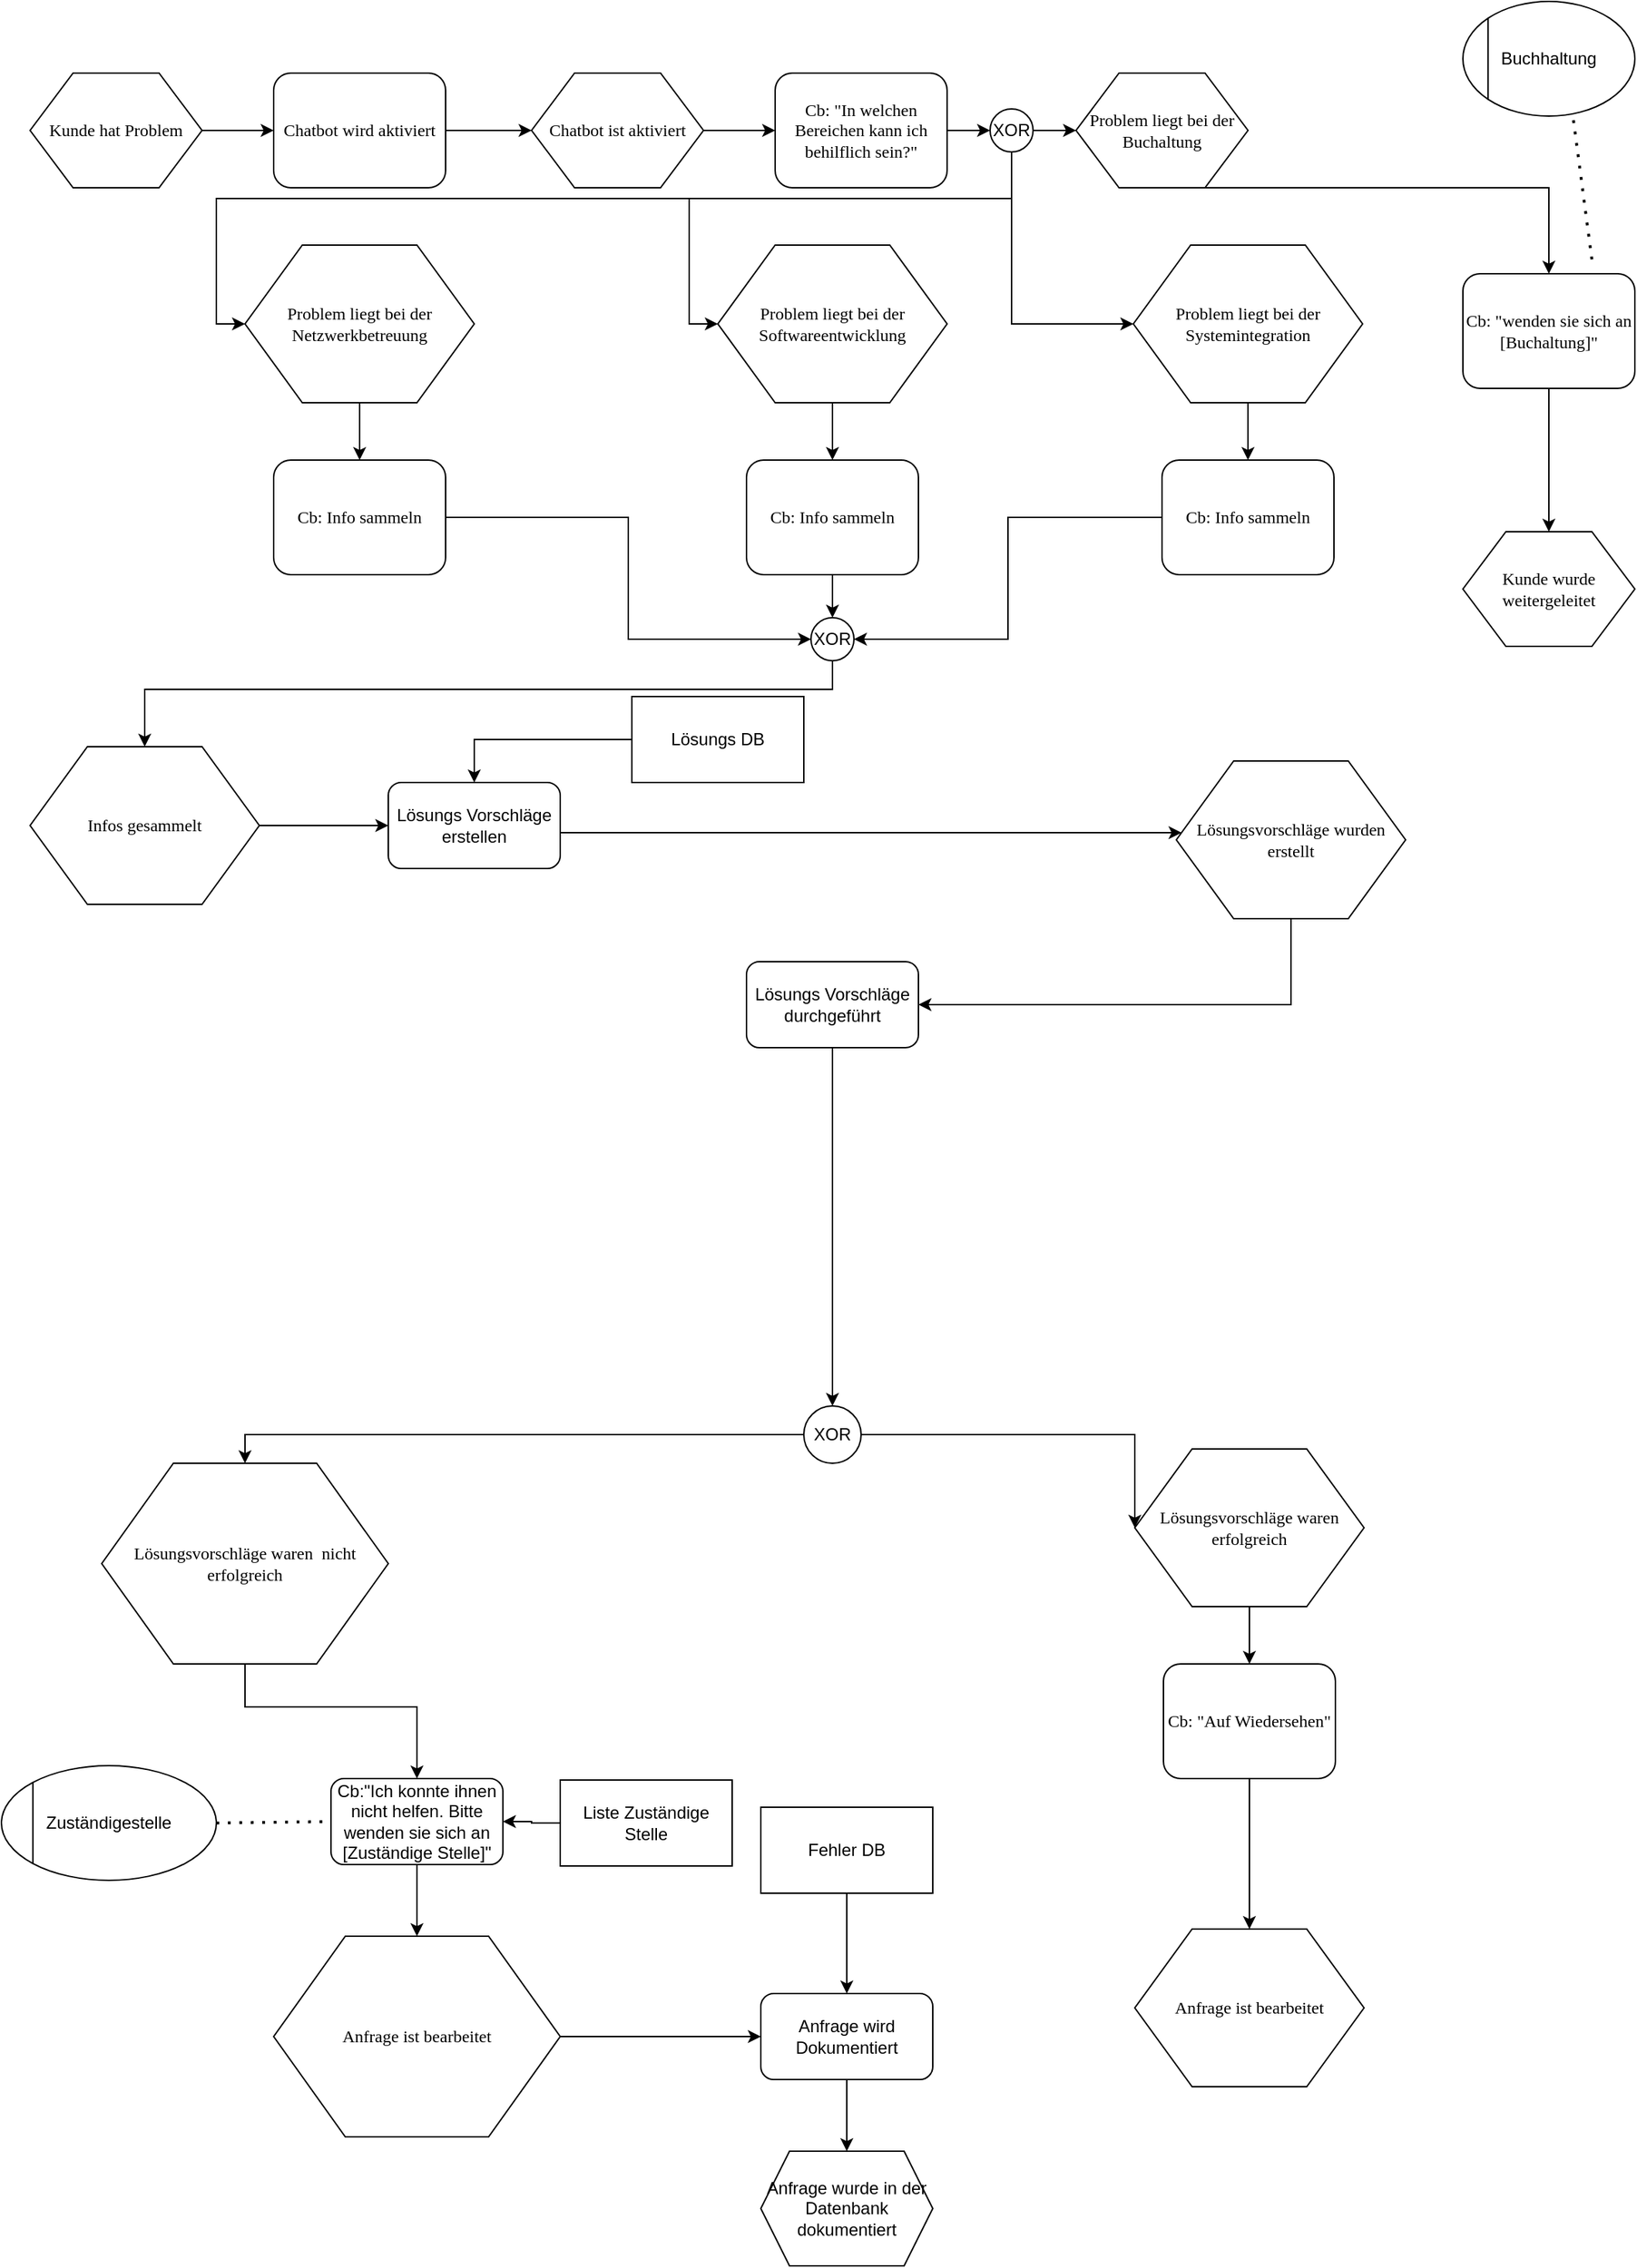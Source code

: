 <mxfile version="21.3.7" type="device">
  <diagram name="Page-1" id="8ce9d11a-91a2-4d17-14d8-a56ed91bf033">
    <mxGraphModel dx="1434" dy="746" grid="1" gridSize="10" guides="1" tooltips="1" connect="1" arrows="1" fold="1" page="1" pageScale="1" pageWidth="1169" pageHeight="827" background="none" math="0" shadow="0">
      <root>
        <mxCell id="0" />
        <mxCell id="1" parent="0" />
        <mxCell id="FxT-cGrU2t-Nwr7H7iX4-25" value="" style="edgeStyle=orthogonalEdgeStyle;rounded=0;orthogonalLoop=1;jettySize=auto;html=1;" parent="1" source="17ea667e15c223fc-1" target="17ea667e15c223fc-7" edge="1">
          <mxGeometry relative="1" as="geometry" />
        </mxCell>
        <mxCell id="17ea667e15c223fc-1" value="Kunde hat Problem" style="shape=hexagon;perimeter=hexagonPerimeter;whiteSpace=wrap;html=1;rounded=0;shadow=0;labelBackgroundColor=none;strokeWidth=1;fontFamily=Verdana;fontSize=12;align=center;" parent="1" vertex="1">
          <mxGeometry x="30" y="60" width="120" height="80" as="geometry" />
        </mxCell>
        <mxCell id="FxT-cGrU2t-Nwr7H7iX4-27" value="" style="edgeStyle=orthogonalEdgeStyle;rounded=0;orthogonalLoop=1;jettySize=auto;html=1;" parent="1" source="17ea667e15c223fc-7" target="FxT-cGrU2t-Nwr7H7iX4-26" edge="1">
          <mxGeometry relative="1" as="geometry" />
        </mxCell>
        <mxCell id="17ea667e15c223fc-7" value="Chatbot wird aktiviert" style="rounded=1;whiteSpace=wrap;html=1;shadow=0;labelBackgroundColor=none;strokeWidth=1;fontFamily=Verdana;fontSize=12;align=center;" parent="1" vertex="1">
          <mxGeometry x="200" y="60" width="120" height="80" as="geometry" />
        </mxCell>
        <mxCell id="FxT-cGrU2t-Nwr7H7iX4-29" value="" style="edgeStyle=orthogonalEdgeStyle;rounded=0;orthogonalLoop=1;jettySize=auto;html=1;" parent="1" source="FxT-cGrU2t-Nwr7H7iX4-26" target="FxT-cGrU2t-Nwr7H7iX4-28" edge="1">
          <mxGeometry relative="1" as="geometry" />
        </mxCell>
        <mxCell id="FxT-cGrU2t-Nwr7H7iX4-26" value="Chatbot ist aktiviert " style="shape=hexagon;perimeter=hexagonPerimeter;whiteSpace=wrap;html=1;rounded=0;shadow=0;labelBackgroundColor=none;strokeWidth=1;fontFamily=Verdana;fontSize=12;align=center;" parent="1" vertex="1">
          <mxGeometry x="380" y="60" width="120" height="80" as="geometry" />
        </mxCell>
        <mxCell id="FxT-cGrU2t-Nwr7H7iX4-32" value="" style="edgeStyle=orthogonalEdgeStyle;rounded=0;orthogonalLoop=1;jettySize=auto;html=1;" parent="1" source="FxT-cGrU2t-Nwr7H7iX4-28" target="FxT-cGrU2t-Nwr7H7iX4-31" edge="1">
          <mxGeometry relative="1" as="geometry" />
        </mxCell>
        <mxCell id="FxT-cGrU2t-Nwr7H7iX4-28" value="Cb: &quot;In welchen Bereichen kann ich behilflich sein?&quot;" style="rounded=1;whiteSpace=wrap;html=1;shadow=0;labelBackgroundColor=none;strokeWidth=1;fontFamily=Verdana;fontSize=12;align=center;" parent="1" vertex="1">
          <mxGeometry x="550" y="60" width="120" height="80" as="geometry" />
        </mxCell>
        <mxCell id="FxT-cGrU2t-Nwr7H7iX4-34" value="" style="edgeStyle=orthogonalEdgeStyle;rounded=0;orthogonalLoop=1;jettySize=auto;html=1;" parent="1" source="FxT-cGrU2t-Nwr7H7iX4-31" target="FxT-cGrU2t-Nwr7H7iX4-33" edge="1">
          <mxGeometry relative="1" as="geometry" />
        </mxCell>
        <mxCell id="FxT-cGrU2t-Nwr7H7iX4-42" style="edgeStyle=orthogonalEdgeStyle;rounded=0;orthogonalLoop=1;jettySize=auto;html=1;exitX=0.5;exitY=1;exitDx=0;exitDy=0;entryX=0;entryY=0.5;entryDx=0;entryDy=0;" parent="1" source="FxT-cGrU2t-Nwr7H7iX4-31" target="FxT-cGrU2t-Nwr7H7iX4-39" edge="1">
          <mxGeometry relative="1" as="geometry" />
        </mxCell>
        <mxCell id="FxT-cGrU2t-Nwr7H7iX4-43" style="edgeStyle=orthogonalEdgeStyle;rounded=0;orthogonalLoop=1;jettySize=auto;html=1;exitX=0.5;exitY=1;exitDx=0;exitDy=0;entryX=0;entryY=0.5;entryDx=0;entryDy=0;" parent="1" source="FxT-cGrU2t-Nwr7H7iX4-31" target="FxT-cGrU2t-Nwr7H7iX4-40" edge="1">
          <mxGeometry relative="1" as="geometry" />
        </mxCell>
        <mxCell id="FxT-cGrU2t-Nwr7H7iX4-44" style="edgeStyle=orthogonalEdgeStyle;rounded=0;orthogonalLoop=1;jettySize=auto;html=1;exitX=0.5;exitY=1;exitDx=0;exitDy=0;entryX=0;entryY=0.5;entryDx=0;entryDy=0;" parent="1" source="FxT-cGrU2t-Nwr7H7iX4-31" target="FxT-cGrU2t-Nwr7H7iX4-41" edge="1">
          <mxGeometry relative="1" as="geometry" />
        </mxCell>
        <mxCell id="FxT-cGrU2t-Nwr7H7iX4-31" value="XOR" style="ellipse;whiteSpace=wrap;html=1;aspect=fixed;" parent="1" vertex="1">
          <mxGeometry x="700" y="85" width="30" height="30" as="geometry" />
        </mxCell>
        <mxCell id="FxT-cGrU2t-Nwr7H7iX4-37" value="" style="edgeStyle=orthogonalEdgeStyle;rounded=0;orthogonalLoop=1;jettySize=auto;html=1;" parent="1" source="FxT-cGrU2t-Nwr7H7iX4-33" target="FxT-cGrU2t-Nwr7H7iX4-36" edge="1">
          <mxGeometry relative="1" as="geometry">
            <Array as="points">
              <mxPoint x="1090" y="140" />
            </Array>
          </mxGeometry>
        </mxCell>
        <mxCell id="FxT-cGrU2t-Nwr7H7iX4-33" value="Problem liegt bei der Buchaltung" style="shape=hexagon;perimeter=hexagonPerimeter;whiteSpace=wrap;html=1;rounded=0;shadow=0;labelBackgroundColor=none;strokeWidth=1;fontFamily=Verdana;fontSize=12;align=center;" parent="1" vertex="1">
          <mxGeometry x="760" y="60" width="120" height="80" as="geometry" />
        </mxCell>
        <mxCell id="FxT-cGrU2t-Nwr7H7iX4-35" value="Kunde wurde weitergeleitet" style="shape=hexagon;perimeter=hexagonPerimeter;whiteSpace=wrap;html=1;rounded=0;shadow=0;labelBackgroundColor=none;strokeWidth=1;fontFamily=Verdana;fontSize=12;align=center;" parent="1" vertex="1">
          <mxGeometry x="1030" y="380" width="120" height="80" as="geometry" />
        </mxCell>
        <mxCell id="FxT-cGrU2t-Nwr7H7iX4-38" value="" style="edgeStyle=orthogonalEdgeStyle;rounded=0;orthogonalLoop=1;jettySize=auto;html=1;" parent="1" source="FxT-cGrU2t-Nwr7H7iX4-36" target="FxT-cGrU2t-Nwr7H7iX4-35" edge="1">
          <mxGeometry relative="1" as="geometry" />
        </mxCell>
        <mxCell id="FxT-cGrU2t-Nwr7H7iX4-36" value="Cb: &quot;wenden sie sich an [Buchaltung]&quot;" style="rounded=1;whiteSpace=wrap;html=1;shadow=0;labelBackgroundColor=none;strokeWidth=1;fontFamily=Verdana;fontSize=12;align=center;" parent="1" vertex="1">
          <mxGeometry x="1030" y="200" width="120" height="80" as="geometry" />
        </mxCell>
        <mxCell id="FxT-cGrU2t-Nwr7H7iX4-52" value="" style="edgeStyle=orthogonalEdgeStyle;rounded=0;orthogonalLoop=1;jettySize=auto;html=1;" parent="1" source="FxT-cGrU2t-Nwr7H7iX4-39" target="FxT-cGrU2t-Nwr7H7iX4-49" edge="1">
          <mxGeometry relative="1" as="geometry" />
        </mxCell>
        <mxCell id="FxT-cGrU2t-Nwr7H7iX4-39" value="Problem liegt bei der Systemintegration" style="shape=hexagon;perimeter=hexagonPerimeter;whiteSpace=wrap;html=1;rounded=0;shadow=0;labelBackgroundColor=none;strokeWidth=1;fontFamily=Verdana;fontSize=12;align=center;" parent="1" vertex="1">
          <mxGeometry x="800" y="180" width="160" height="110" as="geometry" />
        </mxCell>
        <mxCell id="FxT-cGrU2t-Nwr7H7iX4-50" value="" style="edgeStyle=orthogonalEdgeStyle;rounded=0;orthogonalLoop=1;jettySize=auto;html=1;" parent="1" source="FxT-cGrU2t-Nwr7H7iX4-40" target="FxT-cGrU2t-Nwr7H7iX4-47" edge="1">
          <mxGeometry relative="1" as="geometry" />
        </mxCell>
        <mxCell id="FxT-cGrU2t-Nwr7H7iX4-40" value="Problem liegt bei der Netzwerkbetreuung" style="shape=hexagon;perimeter=hexagonPerimeter;whiteSpace=wrap;html=1;rounded=0;shadow=0;labelBackgroundColor=none;strokeWidth=1;fontFamily=Verdana;fontSize=12;align=center;" parent="1" vertex="1">
          <mxGeometry x="180" y="180" width="160" height="110" as="geometry" />
        </mxCell>
        <mxCell id="FxT-cGrU2t-Nwr7H7iX4-51" value="" style="edgeStyle=orthogonalEdgeStyle;rounded=0;orthogonalLoop=1;jettySize=auto;html=1;" parent="1" source="FxT-cGrU2t-Nwr7H7iX4-41" target="FxT-cGrU2t-Nwr7H7iX4-48" edge="1">
          <mxGeometry relative="1" as="geometry" />
        </mxCell>
        <mxCell id="FxT-cGrU2t-Nwr7H7iX4-41" value="Problem liegt bei der Softwareentwicklung" style="shape=hexagon;perimeter=hexagonPerimeter;whiteSpace=wrap;html=1;rounded=0;shadow=0;labelBackgroundColor=none;strokeWidth=1;fontFamily=Verdana;fontSize=12;align=center;" parent="1" vertex="1">
          <mxGeometry x="510" y="180" width="160" height="110" as="geometry" />
        </mxCell>
        <mxCell id="FxT-cGrU2t-Nwr7H7iX4-54" value="" style="edgeStyle=orthogonalEdgeStyle;rounded=0;orthogonalLoop=1;jettySize=auto;html=1;entryX=0;entryY=0.5;entryDx=0;entryDy=0;" parent="1" source="FxT-cGrU2t-Nwr7H7iX4-47" target="uKI5_bGhDrdRXP6cDhs8-9" edge="1">
          <mxGeometry relative="1" as="geometry">
            <mxPoint x="260" y="480" as="targetPoint" />
          </mxGeometry>
        </mxCell>
        <mxCell id="FxT-cGrU2t-Nwr7H7iX4-47" value="Cb: Info sammeln" style="rounded=1;whiteSpace=wrap;html=1;shadow=0;labelBackgroundColor=none;strokeWidth=1;fontFamily=Verdana;fontSize=12;align=center;" parent="1" vertex="1">
          <mxGeometry x="200" y="330" width="120" height="80" as="geometry" />
        </mxCell>
        <mxCell id="FxT-cGrU2t-Nwr7H7iX4-57" value="" style="edgeStyle=orthogonalEdgeStyle;rounded=0;orthogonalLoop=1;jettySize=auto;html=1;entryX=0.5;entryY=0;entryDx=0;entryDy=0;" parent="1" source="FxT-cGrU2t-Nwr7H7iX4-48" target="uKI5_bGhDrdRXP6cDhs8-9" edge="1">
          <mxGeometry relative="1" as="geometry" />
        </mxCell>
        <mxCell id="FxT-cGrU2t-Nwr7H7iX4-48" value="Cb: Info sammeln" style="rounded=1;whiteSpace=wrap;html=1;shadow=0;labelBackgroundColor=none;strokeWidth=1;fontFamily=Verdana;fontSize=12;align=center;" parent="1" vertex="1">
          <mxGeometry x="530" y="330" width="120" height="80" as="geometry" />
        </mxCell>
        <mxCell id="FxT-cGrU2t-Nwr7H7iX4-58" value="" style="edgeStyle=orthogonalEdgeStyle;rounded=0;orthogonalLoop=1;jettySize=auto;html=1;entryX=1;entryY=0.5;entryDx=0;entryDy=0;" parent="1" source="FxT-cGrU2t-Nwr7H7iX4-49" target="uKI5_bGhDrdRXP6cDhs8-9" edge="1">
          <mxGeometry relative="1" as="geometry">
            <mxPoint x="720" y="480" as="targetPoint" />
          </mxGeometry>
        </mxCell>
        <mxCell id="FxT-cGrU2t-Nwr7H7iX4-49" value="Cb: Info sammeln" style="rounded=1;whiteSpace=wrap;html=1;shadow=0;labelBackgroundColor=none;strokeWidth=1;fontFamily=Verdana;fontSize=12;align=center;" parent="1" vertex="1">
          <mxGeometry x="820" y="330" width="120" height="80" as="geometry" />
        </mxCell>
        <mxCell id="FxT-cGrU2t-Nwr7H7iX4-65" value="" style="edgeStyle=orthogonalEdgeStyle;rounded=0;orthogonalLoop=1;jettySize=auto;html=1;entryX=0;entryY=0.5;entryDx=0;entryDy=0;" parent="1" source="FxT-cGrU2t-Nwr7H7iX4-55" target="FxT-cGrU2t-Nwr7H7iX4-60" edge="1">
          <mxGeometry relative="1" as="geometry">
            <mxPoint x="540" y="590" as="targetPoint" />
          </mxGeometry>
        </mxCell>
        <mxCell id="FxT-cGrU2t-Nwr7H7iX4-55" value="Infos gesammelt" style="shape=hexagon;perimeter=hexagonPerimeter;whiteSpace=wrap;html=1;rounded=0;shadow=0;labelBackgroundColor=none;strokeWidth=1;fontFamily=Verdana;fontSize=12;align=center;" parent="1" vertex="1">
          <mxGeometry x="30" y="530" width="160" height="110" as="geometry" />
        </mxCell>
        <mxCell id="FxT-cGrU2t-Nwr7H7iX4-76" value="" style="edgeStyle=orthogonalEdgeStyle;rounded=0;orthogonalLoop=1;jettySize=auto;html=1;" parent="1" source="FxT-cGrU2t-Nwr7H7iX4-60" target="FxT-cGrU2t-Nwr7H7iX4-73" edge="1">
          <mxGeometry relative="1" as="geometry">
            <Array as="points">
              <mxPoint x="700" y="590" />
              <mxPoint x="700" y="590" />
            </Array>
          </mxGeometry>
        </mxCell>
        <mxCell id="FxT-cGrU2t-Nwr7H7iX4-60" value="Lösungs Vorschläge erstellen" style="rounded=1;whiteSpace=wrap;html=1;" parent="1" vertex="1">
          <mxGeometry x="280" y="555" width="120" height="60" as="geometry" />
        </mxCell>
        <mxCell id="FxT-cGrU2t-Nwr7H7iX4-69" value="" style="edgeStyle=orthogonalEdgeStyle;rounded=0;orthogonalLoop=1;jettySize=auto;html=1;" parent="1" source="FxT-cGrU2t-Nwr7H7iX4-68" target="FxT-cGrU2t-Nwr7H7iX4-60" edge="1">
          <mxGeometry relative="1" as="geometry">
            <Array as="points">
              <mxPoint x="340" y="525" />
            </Array>
          </mxGeometry>
        </mxCell>
        <mxCell id="FxT-cGrU2t-Nwr7H7iX4-68" value="Lösungs DB" style="rounded=0;whiteSpace=wrap;html=1;" parent="1" vertex="1">
          <mxGeometry x="450" y="495" width="120" height="60" as="geometry" />
        </mxCell>
        <mxCell id="FxT-cGrU2t-Nwr7H7iX4-83" value="" style="edgeStyle=orthogonalEdgeStyle;rounded=0;orthogonalLoop=1;jettySize=auto;html=1;" parent="1" source="FxT-cGrU2t-Nwr7H7iX4-73" target="FxT-cGrU2t-Nwr7H7iX4-82" edge="1">
          <mxGeometry relative="1" as="geometry">
            <Array as="points">
              <mxPoint x="910" y="710" />
            </Array>
          </mxGeometry>
        </mxCell>
        <mxCell id="FxT-cGrU2t-Nwr7H7iX4-73" value="Lösungsvorschläge wurden erstellt " style="shape=hexagon;perimeter=hexagonPerimeter;whiteSpace=wrap;html=1;rounded=0;shadow=0;labelBackgroundColor=none;strokeWidth=1;fontFamily=Verdana;fontSize=12;align=center;size=0.25;" parent="1" vertex="1">
          <mxGeometry x="830" y="540" width="160" height="110" as="geometry" />
        </mxCell>
        <mxCell id="FxT-cGrU2t-Nwr7H7iX4-91" value="" style="edgeStyle=orthogonalEdgeStyle;rounded=0;orthogonalLoop=1;jettySize=auto;html=1;" parent="1" source="FxT-cGrU2t-Nwr7H7iX4-82" target="FxT-cGrU2t-Nwr7H7iX4-89" edge="1">
          <mxGeometry relative="1" as="geometry" />
        </mxCell>
        <mxCell id="FxT-cGrU2t-Nwr7H7iX4-82" value="Lösungs Vorschläge durchgeführt" style="rounded=1;whiteSpace=wrap;html=1;" parent="1" vertex="1">
          <mxGeometry x="530" y="680" width="120" height="60" as="geometry" />
        </mxCell>
        <mxCell id="FxT-cGrU2t-Nwr7H7iX4-97" value="" style="edgeStyle=orthogonalEdgeStyle;rounded=0;orthogonalLoop=1;jettySize=auto;html=1;" parent="1" source="FxT-cGrU2t-Nwr7H7iX4-86" target="FxT-cGrU2t-Nwr7H7iX4-95" edge="1">
          <mxGeometry relative="1" as="geometry" />
        </mxCell>
        <mxCell id="FxT-cGrU2t-Nwr7H7iX4-86" value="Lösungsvorschläge waren erfolgreich " style="shape=hexagon;perimeter=hexagonPerimeter;whiteSpace=wrap;html=1;rounded=0;shadow=0;labelBackgroundColor=none;strokeWidth=1;fontFamily=Verdana;fontSize=12;align=center;size=0.25;" parent="1" vertex="1">
          <mxGeometry x="801" y="1020" width="160" height="110" as="geometry" />
        </mxCell>
        <mxCell id="A1xLZl2HctMbdZkf9brX-7" style="edgeStyle=orthogonalEdgeStyle;rounded=0;orthogonalLoop=1;jettySize=auto;html=1;exitX=0.5;exitY=1;exitDx=0;exitDy=0;entryX=0;entryY=0.5;entryDx=0;entryDy=0;" parent="1" source="FxT-cGrU2t-Nwr7H7iX4-89" target="FxT-cGrU2t-Nwr7H7iX4-86" edge="1">
          <mxGeometry relative="1" as="geometry">
            <Array as="points">
              <mxPoint x="590" y="1010" />
              <mxPoint x="801" y="1010" />
            </Array>
          </mxGeometry>
        </mxCell>
        <mxCell id="A1xLZl2HctMbdZkf9brX-13" style="edgeStyle=orthogonalEdgeStyle;rounded=0;orthogonalLoop=1;jettySize=auto;html=1;exitX=0;exitY=0.5;exitDx=0;exitDy=0;entryX=0.5;entryY=0;entryDx=0;entryDy=0;" parent="1" source="FxT-cGrU2t-Nwr7H7iX4-89" target="FxT-cGrU2t-Nwr7H7iX4-99" edge="1">
          <mxGeometry relative="1" as="geometry" />
        </mxCell>
        <mxCell id="FxT-cGrU2t-Nwr7H7iX4-89" value="XOR" style="ellipse;whiteSpace=wrap;html=1;aspect=fixed;" parent="1" vertex="1">
          <mxGeometry x="570" y="990" width="40" height="40" as="geometry" />
        </mxCell>
        <mxCell id="FxT-cGrU2t-Nwr7H7iX4-98" value="" style="edgeStyle=orthogonalEdgeStyle;rounded=0;orthogonalLoop=1;jettySize=auto;html=1;" parent="1" source="FxT-cGrU2t-Nwr7H7iX4-95" target="FxT-cGrU2t-Nwr7H7iX4-96" edge="1">
          <mxGeometry relative="1" as="geometry" />
        </mxCell>
        <mxCell id="FxT-cGrU2t-Nwr7H7iX4-95" value="Cb: &quot;Auf Wiedersehen&quot;" style="rounded=1;whiteSpace=wrap;html=1;shadow=0;labelBackgroundColor=none;strokeWidth=1;fontFamily=Verdana;fontSize=12;align=center;" parent="1" vertex="1">
          <mxGeometry x="821" y="1170" width="120" height="80" as="geometry" />
        </mxCell>
        <mxCell id="FxT-cGrU2t-Nwr7H7iX4-96" value="Anfrage ist bearbeitet" style="shape=hexagon;perimeter=hexagonPerimeter;whiteSpace=wrap;html=1;rounded=0;shadow=0;labelBackgroundColor=none;strokeWidth=1;fontFamily=Verdana;fontSize=12;align=center;size=0.25;" parent="1" vertex="1">
          <mxGeometry x="801" y="1355" width="160" height="110" as="geometry" />
        </mxCell>
        <mxCell id="FxT-cGrU2t-Nwr7H7iX4-104" value="" style="edgeStyle=orthogonalEdgeStyle;rounded=0;orthogonalLoop=1;jettySize=auto;html=1;entryX=0.5;entryY=0;entryDx=0;entryDy=0;" parent="1" source="FxT-cGrU2t-Nwr7H7iX4-99" target="FxT-cGrU2t-Nwr7H7iX4-103" edge="1">
          <mxGeometry relative="1" as="geometry">
            <mxPoint x="510" y="1370" as="targetPoint" />
            <Array as="points">
              <mxPoint x="180" y="1200" />
              <mxPoint x="300" y="1200" />
            </Array>
          </mxGeometry>
        </mxCell>
        <mxCell id="FxT-cGrU2t-Nwr7H7iX4-99" value="Lösungsvorschläge waren&amp;nbsp; nicht erfolgreich " style="shape=hexagon;perimeter=hexagonPerimeter;whiteSpace=wrap;html=1;rounded=0;shadow=0;labelBackgroundColor=none;strokeWidth=1;fontFamily=Verdana;fontSize=12;align=center;size=0.25;" parent="1" vertex="1">
          <mxGeometry x="80" y="1030" width="200" height="140" as="geometry" />
        </mxCell>
        <mxCell id="uKI5_bGhDrdRXP6cDhs8-2" style="edgeStyle=orthogonalEdgeStyle;rounded=0;orthogonalLoop=1;jettySize=auto;html=1;exitX=0.5;exitY=1;exitDx=0;exitDy=0;" edge="1" parent="1" source="FxT-cGrU2t-Nwr7H7iX4-103" target="FxT-cGrU2t-Nwr7H7iX4-108">
          <mxGeometry relative="1" as="geometry" />
        </mxCell>
        <mxCell id="FxT-cGrU2t-Nwr7H7iX4-103" value="Cb:&quot;Ich konnte ihnen nicht helfen. Bitte wenden sie sich an [Zuständige Stelle]&quot;" style="rounded=1;whiteSpace=wrap;html=1;" parent="1" vertex="1">
          <mxGeometry x="240" y="1250" width="120" height="60" as="geometry" />
        </mxCell>
        <mxCell id="FxT-cGrU2t-Nwr7H7iX4-106" value="" style="edgeStyle=orthogonalEdgeStyle;rounded=0;orthogonalLoop=1;jettySize=auto;html=1;" parent="1" source="FxT-cGrU2t-Nwr7H7iX4-105" target="FxT-cGrU2t-Nwr7H7iX4-103" edge="1">
          <mxGeometry relative="1" as="geometry" />
        </mxCell>
        <mxCell id="FxT-cGrU2t-Nwr7H7iX4-105" value="Liste Zuständige Stelle" style="rounded=0;whiteSpace=wrap;html=1;" parent="1" vertex="1">
          <mxGeometry x="400" y="1251" width="120" height="60" as="geometry" />
        </mxCell>
        <mxCell id="A1xLZl2HctMbdZkf9brX-16" style="edgeStyle=orthogonalEdgeStyle;rounded=0;orthogonalLoop=1;jettySize=auto;html=1;exitX=1;exitY=0.5;exitDx=0;exitDy=0;entryX=0;entryY=0.5;entryDx=0;entryDy=0;" parent="1" source="FxT-cGrU2t-Nwr7H7iX4-108" target="A1xLZl2HctMbdZkf9brX-17" edge="1">
          <mxGeometry relative="1" as="geometry">
            <mxPoint x="530" y="1410" as="targetPoint" />
          </mxGeometry>
        </mxCell>
        <mxCell id="FxT-cGrU2t-Nwr7H7iX4-108" value="Anfrage ist bearbeitet" style="shape=hexagon;perimeter=hexagonPerimeter;whiteSpace=wrap;html=1;rounded=0;shadow=0;labelBackgroundColor=none;strokeWidth=1;fontFamily=Verdana;fontSize=12;align=center;size=0.25;" parent="1" vertex="1">
          <mxGeometry x="200" y="1360" width="200" height="140" as="geometry" />
        </mxCell>
        <mxCell id="A1xLZl2HctMbdZkf9brX-1" value="Buchhaltung" style="ellipse;whiteSpace=wrap;html=1;" parent="1" vertex="1">
          <mxGeometry x="1030" y="10" width="120" height="80" as="geometry" />
        </mxCell>
        <mxCell id="A1xLZl2HctMbdZkf9brX-3" style="edgeStyle=orthogonalEdgeStyle;rounded=0;orthogonalLoop=1;jettySize=auto;html=1;exitX=0.5;exitY=1;exitDx=0;exitDy=0;" parent="1" source="FxT-cGrU2t-Nwr7H7iX4-47" target="FxT-cGrU2t-Nwr7H7iX4-47" edge="1">
          <mxGeometry relative="1" as="geometry" />
        </mxCell>
        <mxCell id="A1xLZl2HctMbdZkf9brX-10" value="Zuständigestelle" style="ellipse;whiteSpace=wrap;html=1;" parent="1" vertex="1">
          <mxGeometry x="10" y="1241" width="150" height="80" as="geometry" />
        </mxCell>
        <mxCell id="A1xLZl2HctMbdZkf9brX-19" value="" style="edgeStyle=orthogonalEdgeStyle;rounded=0;orthogonalLoop=1;jettySize=auto;html=1;" parent="1" source="A1xLZl2HctMbdZkf9brX-17" target="A1xLZl2HctMbdZkf9brX-18" edge="1">
          <mxGeometry relative="1" as="geometry" />
        </mxCell>
        <mxCell id="uKI5_bGhDrdRXP6cDhs8-4" value="" style="edgeStyle=orthogonalEdgeStyle;rounded=0;orthogonalLoop=1;jettySize=auto;html=1;" edge="1" parent="1" source="uKI5_bGhDrdRXP6cDhs8-3" target="A1xLZl2HctMbdZkf9brX-17">
          <mxGeometry relative="1" as="geometry" />
        </mxCell>
        <mxCell id="A1xLZl2HctMbdZkf9brX-17" value="Anfrage wird Dokumentiert " style="rounded=1;whiteSpace=wrap;html=1;" parent="1" vertex="1">
          <mxGeometry x="540" y="1400" width="120" height="60" as="geometry" />
        </mxCell>
        <mxCell id="A1xLZl2HctMbdZkf9brX-18" value="Anfrage wurde in der Datenbank dokumentiert" style="shape=hexagon;perimeter=hexagonPerimeter2;whiteSpace=wrap;html=1;fixedSize=1;" parent="1" vertex="1">
          <mxGeometry x="540" y="1510" width="120" height="80" as="geometry" />
        </mxCell>
        <mxCell id="uKI5_bGhDrdRXP6cDhs8-3" value="Fehler DB" style="rounded=0;whiteSpace=wrap;html=1;" vertex="1" parent="1">
          <mxGeometry x="540" y="1270" width="120" height="60" as="geometry" />
        </mxCell>
        <mxCell id="uKI5_bGhDrdRXP6cDhs8-5" value="" style="endArrow=none;dashed=1;html=1;dashPattern=1 3;strokeWidth=2;rounded=0;entryX=0.642;entryY=1.025;entryDx=0;entryDy=0;entryPerimeter=0;exitX=0.75;exitY=-0.125;exitDx=0;exitDy=0;exitPerimeter=0;" edge="1" parent="1" source="FxT-cGrU2t-Nwr7H7iX4-36" target="A1xLZl2HctMbdZkf9brX-1">
          <mxGeometry width="50" height="50" relative="1" as="geometry">
            <mxPoint x="1110" y="180" as="sourcePoint" />
            <mxPoint x="1160" y="130" as="targetPoint" />
          </mxGeometry>
        </mxCell>
        <mxCell id="uKI5_bGhDrdRXP6cDhs8-6" value="" style="endArrow=none;dashed=1;html=1;dashPattern=1 3;strokeWidth=2;rounded=0;exitX=1;exitY=0.5;exitDx=0;exitDy=0;entryX=0;entryY=0.5;entryDx=0;entryDy=0;" edge="1" parent="1" source="A1xLZl2HctMbdZkf9brX-10" target="FxT-cGrU2t-Nwr7H7iX4-103">
          <mxGeometry width="50" height="50" relative="1" as="geometry">
            <mxPoint x="560" y="1280" as="sourcePoint" />
            <mxPoint x="610" y="1230" as="targetPoint" />
            <Array as="points" />
          </mxGeometry>
        </mxCell>
        <mxCell id="uKI5_bGhDrdRXP6cDhs8-7" value="" style="endArrow=none;html=1;rounded=0;exitX=0;exitY=1;exitDx=0;exitDy=0;entryX=0;entryY=0;entryDx=0;entryDy=0;" edge="1" parent="1" source="A1xLZl2HctMbdZkf9brX-10" target="A1xLZl2HctMbdZkf9brX-10">
          <mxGeometry width="50" height="50" relative="1" as="geometry">
            <mxPoint x="350" y="1060" as="sourcePoint" />
            <mxPoint x="133" y="1240" as="targetPoint" />
          </mxGeometry>
        </mxCell>
        <mxCell id="uKI5_bGhDrdRXP6cDhs8-8" value="" style="endArrow=none;html=1;rounded=0;entryX=0;entryY=0;entryDx=0;entryDy=0;exitX=0;exitY=1;exitDx=0;exitDy=0;" edge="1" parent="1" source="A1xLZl2HctMbdZkf9brX-1" target="A1xLZl2HctMbdZkf9brX-1">
          <mxGeometry width="50" height="50" relative="1" as="geometry">
            <mxPoint x="830" y="120" as="sourcePoint" />
            <mxPoint x="880" y="70" as="targetPoint" />
          </mxGeometry>
        </mxCell>
        <mxCell id="uKI5_bGhDrdRXP6cDhs8-10" value="" style="edgeStyle=orthogonalEdgeStyle;rounded=0;orthogonalLoop=1;jettySize=auto;html=1;" edge="1" parent="1" source="uKI5_bGhDrdRXP6cDhs8-9" target="FxT-cGrU2t-Nwr7H7iX4-55">
          <mxGeometry relative="1" as="geometry">
            <Array as="points">
              <mxPoint x="590" y="490" />
              <mxPoint x="110" y="490" />
            </Array>
          </mxGeometry>
        </mxCell>
        <mxCell id="uKI5_bGhDrdRXP6cDhs8-9" value="XOR" style="ellipse;whiteSpace=wrap;html=1;aspect=fixed;" vertex="1" parent="1">
          <mxGeometry x="575" y="440" width="30" height="30" as="geometry" />
        </mxCell>
      </root>
    </mxGraphModel>
  </diagram>
</mxfile>
